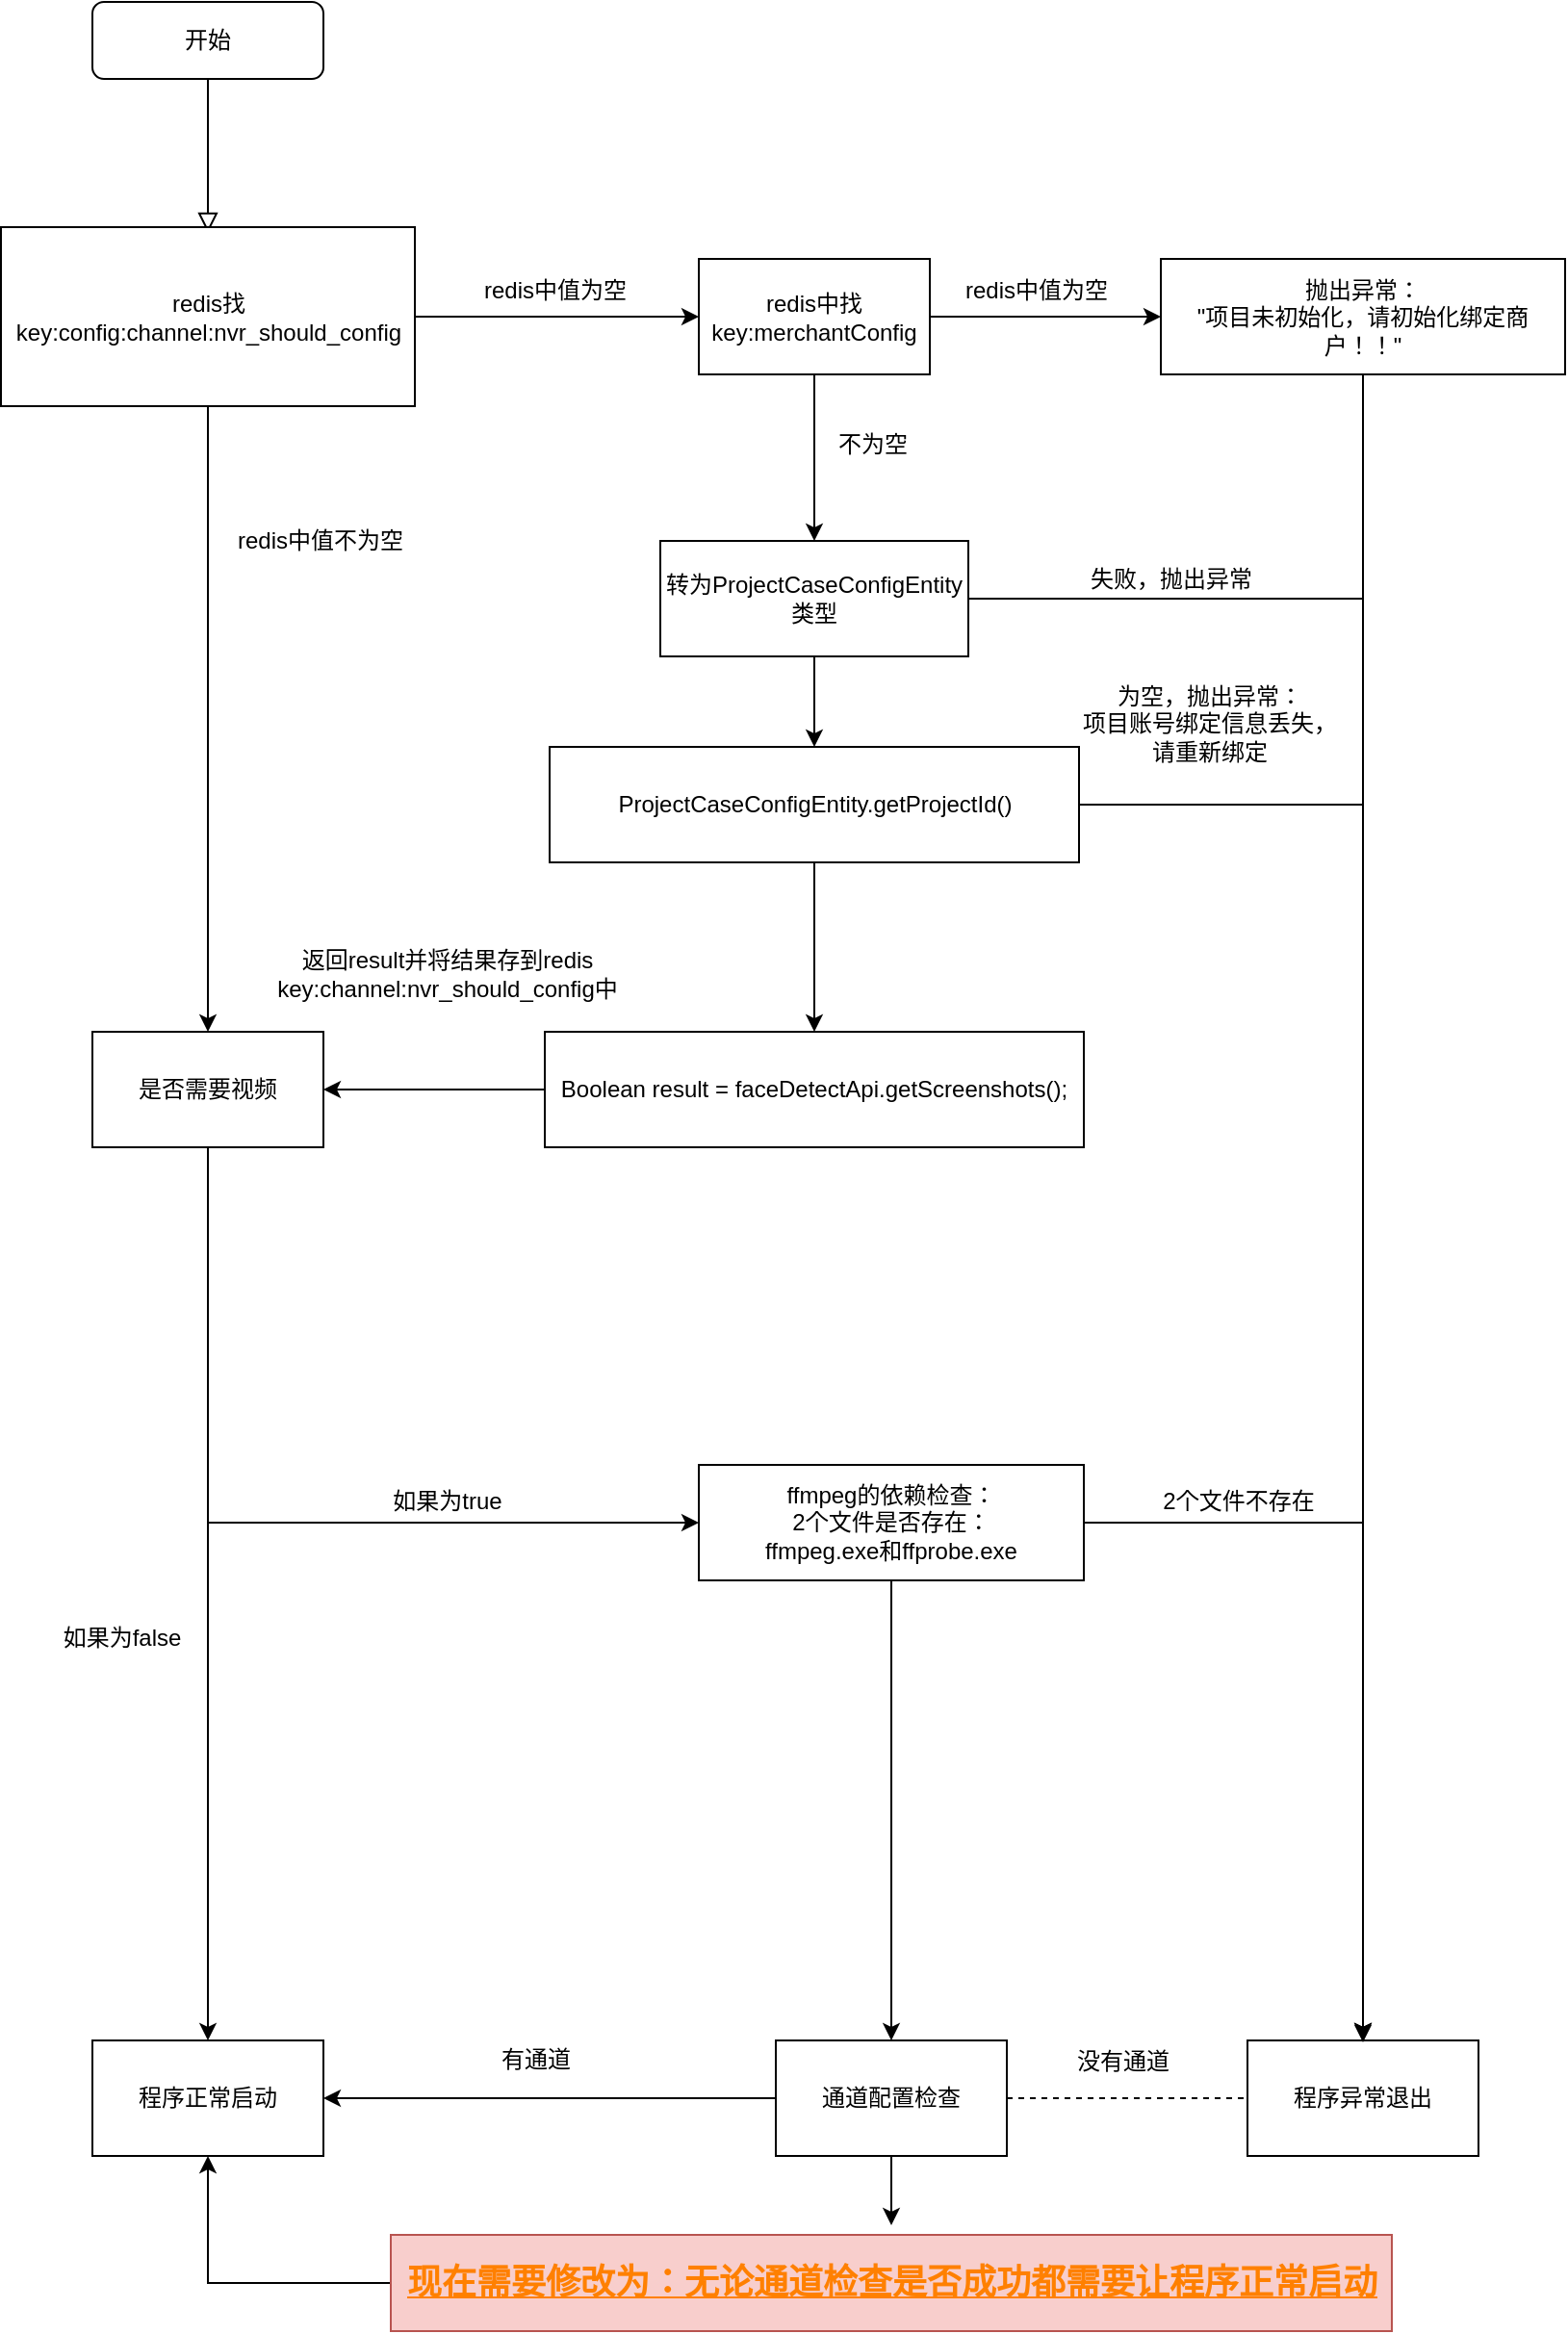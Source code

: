 <mxfile version="13.3.1" type="github">
  <diagram id="C5RBs43oDa-KdzZeNtuy" name="Page-1">
    <mxGraphModel dx="1422" dy="882" grid="1" gridSize="10" guides="1" tooltips="1" connect="1" arrows="1" fold="1" page="1" pageScale="1" pageWidth="827" pageHeight="1169" math="0" shadow="0">
      <root>
        <mxCell id="WIyWlLk6GJQsqaUBKTNV-0" />
        <mxCell id="WIyWlLk6GJQsqaUBKTNV-1" parent="WIyWlLk6GJQsqaUBKTNV-0" />
        <mxCell id="WIyWlLk6GJQsqaUBKTNV-2" value="" style="rounded=0;html=1;jettySize=auto;orthogonalLoop=1;fontSize=11;endArrow=block;endFill=0;endSize=8;strokeWidth=1;shadow=0;labelBackgroundColor=none;edgeStyle=orthogonalEdgeStyle;" parent="WIyWlLk6GJQsqaUBKTNV-1" source="WIyWlLk6GJQsqaUBKTNV-3" edge="1">
          <mxGeometry relative="1" as="geometry">
            <mxPoint x="195" y="170" as="targetPoint" />
          </mxGeometry>
        </mxCell>
        <mxCell id="WIyWlLk6GJQsqaUBKTNV-3" value="开始" style="rounded=1;whiteSpace=wrap;html=1;fontSize=12;glass=0;strokeWidth=1;shadow=0;" parent="WIyWlLk6GJQsqaUBKTNV-1" vertex="1">
          <mxGeometry x="135" y="50" width="120" height="40" as="geometry" />
        </mxCell>
        <mxCell id="8OcqR2B387YAhKKuT4QE-5" style="edgeStyle=orthogonalEdgeStyle;rounded=0;orthogonalLoop=1;jettySize=auto;html=1;exitX=1;exitY=0.5;exitDx=0;exitDy=0;entryX=0;entryY=0.5;entryDx=0;entryDy=0;" parent="WIyWlLk6GJQsqaUBKTNV-1" source="8OcqR2B387YAhKKuT4QE-9" target="8OcqR2B387YAhKKuT4QE-4" edge="1">
          <mxGeometry relative="1" as="geometry">
            <mxPoint x="323.75" y="225" as="sourcePoint" />
          </mxGeometry>
        </mxCell>
        <mxCell id="8OcqR2B387YAhKKuT4QE-12" style="edgeStyle=orthogonalEdgeStyle;rounded=0;orthogonalLoop=1;jettySize=auto;html=1;exitX=0.5;exitY=1;exitDx=0;exitDy=0;entryX=0.5;entryY=0;entryDx=0;entryDy=0;" parent="WIyWlLk6GJQsqaUBKTNV-1" source="8OcqR2B387YAhKKuT4QE-4" target="8OcqR2B387YAhKKuT4QE-8" edge="1">
          <mxGeometry relative="1" as="geometry" />
        </mxCell>
        <mxCell id="8OcqR2B387YAhKKuT4QE-15" style="edgeStyle=orthogonalEdgeStyle;rounded=0;orthogonalLoop=1;jettySize=auto;html=1;exitX=1;exitY=0.5;exitDx=0;exitDy=0;" parent="WIyWlLk6GJQsqaUBKTNV-1" source="8OcqR2B387YAhKKuT4QE-4" target="8OcqR2B387YAhKKuT4QE-14" edge="1">
          <mxGeometry relative="1" as="geometry" />
        </mxCell>
        <mxCell id="8OcqR2B387YAhKKuT4QE-4" value="redis中找&lt;br&gt;key:merchantConfig" style="rounded=0;whiteSpace=wrap;html=1;" parent="WIyWlLk6GJQsqaUBKTNV-1" vertex="1">
          <mxGeometry x="450" y="183.5" width="120" height="60" as="geometry" />
        </mxCell>
        <mxCell id="8OcqR2B387YAhKKuT4QE-6" value="redis中值为空" style="text;html=1;align=center;verticalAlign=middle;resizable=0;points=[];autosize=1;" parent="WIyWlLk6GJQsqaUBKTNV-1" vertex="1">
          <mxGeometry x="330" y="190" width="90" height="20" as="geometry" />
        </mxCell>
        <mxCell id="8OcqR2B387YAhKKuT4QE-20" style="edgeStyle=orthogonalEdgeStyle;rounded=0;orthogonalLoop=1;jettySize=auto;html=1;entryX=0.5;entryY=0;entryDx=0;entryDy=0;" parent="WIyWlLk6GJQsqaUBKTNV-1" source="8OcqR2B387YAhKKuT4QE-8" target="8OcqR2B387YAhKKuT4QE-17" edge="1">
          <mxGeometry relative="1" as="geometry">
            <Array as="points">
              <mxPoint x="795" y="360" />
            </Array>
          </mxGeometry>
        </mxCell>
        <mxCell id="8OcqR2B387YAhKKuT4QE-25" style="edgeStyle=orthogonalEdgeStyle;rounded=0;orthogonalLoop=1;jettySize=auto;html=1;exitX=0.5;exitY=1;exitDx=0;exitDy=0;entryX=0.5;entryY=0;entryDx=0;entryDy=0;" parent="WIyWlLk6GJQsqaUBKTNV-1" source="8OcqR2B387YAhKKuT4QE-8" target="8OcqR2B387YAhKKuT4QE-22" edge="1">
          <mxGeometry relative="1" as="geometry" />
        </mxCell>
        <mxCell id="8OcqR2B387YAhKKuT4QE-8" value="转为ProjectCaseConfigEntity类型" style="rounded=0;whiteSpace=wrap;html=1;" parent="WIyWlLk6GJQsqaUBKTNV-1" vertex="1">
          <mxGeometry x="430" y="330" width="160" height="60" as="geometry" />
        </mxCell>
        <mxCell id="8OcqR2B387YAhKKuT4QE-41" style="edgeStyle=orthogonalEdgeStyle;rounded=0;orthogonalLoop=1;jettySize=auto;html=1;" parent="WIyWlLk6GJQsqaUBKTNV-1" source="8OcqR2B387YAhKKuT4QE-9" target="8OcqR2B387YAhKKuT4QE-40" edge="1">
          <mxGeometry relative="1" as="geometry" />
        </mxCell>
        <mxCell id="8OcqR2B387YAhKKuT4QE-9" value="&lt;span&gt;redis找&lt;/span&gt;&lt;br&gt;&lt;span&gt;key:config:channel:nvr_should_config&lt;/span&gt;" style="rounded=0;whiteSpace=wrap;html=1;" parent="WIyWlLk6GJQsqaUBKTNV-1" vertex="1">
          <mxGeometry x="87.5" y="167" width="215" height="93" as="geometry" />
        </mxCell>
        <mxCell id="8OcqR2B387YAhKKuT4QE-13" value="不为空" style="text;html=1;align=center;verticalAlign=middle;resizable=0;points=[];autosize=1;" parent="WIyWlLk6GJQsqaUBKTNV-1" vertex="1">
          <mxGeometry x="515" y="270" width="50" height="20" as="geometry" />
        </mxCell>
        <mxCell id="8OcqR2B387YAhKKuT4QE-14" value="抛出异常：&lt;br&gt;&quot;项目未初始化，请初始化绑定商户！！&quot;" style="rounded=0;whiteSpace=wrap;html=1;" parent="WIyWlLk6GJQsqaUBKTNV-1" vertex="1">
          <mxGeometry x="690" y="183.5" width="210" height="60" as="geometry" />
        </mxCell>
        <mxCell id="8OcqR2B387YAhKKuT4QE-16" value="redis中值为空" style="text;html=1;align=center;verticalAlign=middle;resizable=0;points=[];autosize=1;" parent="WIyWlLk6GJQsqaUBKTNV-1" vertex="1">
          <mxGeometry x="580" y="190" width="90" height="20" as="geometry" />
        </mxCell>
        <mxCell id="8OcqR2B387YAhKKuT4QE-17" value="程序异常退出" style="rounded=0;whiteSpace=wrap;html=1;" parent="WIyWlLk6GJQsqaUBKTNV-1" vertex="1">
          <mxGeometry x="735" y="1109" width="120" height="60" as="geometry" />
        </mxCell>
        <mxCell id="8OcqR2B387YAhKKuT4QE-19" value="失败，抛出异常" style="text;html=1;align=center;verticalAlign=middle;resizable=0;points=[];autosize=1;" parent="WIyWlLk6GJQsqaUBKTNV-1" vertex="1">
          <mxGeometry x="645" y="340" width="100" height="20" as="geometry" />
        </mxCell>
        <mxCell id="8OcqR2B387YAhKKuT4QE-23" style="edgeStyle=orthogonalEdgeStyle;rounded=0;orthogonalLoop=1;jettySize=auto;html=1;entryX=0.5;entryY=0;entryDx=0;entryDy=0;" parent="WIyWlLk6GJQsqaUBKTNV-1" source="8OcqR2B387YAhKKuT4QE-22" target="8OcqR2B387YAhKKuT4QE-17" edge="1">
          <mxGeometry relative="1" as="geometry" />
        </mxCell>
        <mxCell id="8OcqR2B387YAhKKuT4QE-30" style="edgeStyle=orthogonalEdgeStyle;rounded=0;orthogonalLoop=1;jettySize=auto;html=1;exitX=0.5;exitY=1;exitDx=0;exitDy=0;entryX=0.5;entryY=0;entryDx=0;entryDy=0;" parent="WIyWlLk6GJQsqaUBKTNV-1" source="8OcqR2B387YAhKKuT4QE-22" target="8OcqR2B387YAhKKuT4QE-29" edge="1">
          <mxGeometry relative="1" as="geometry" />
        </mxCell>
        <mxCell id="8OcqR2B387YAhKKuT4QE-22" value="&lt;span&gt;ProjectCaseConfigEntity.getProjectId()&lt;/span&gt;" style="rounded=0;whiteSpace=wrap;html=1;" parent="WIyWlLk6GJQsqaUBKTNV-1" vertex="1">
          <mxGeometry x="372.5" y="437" width="275" height="60" as="geometry" />
        </mxCell>
        <mxCell id="8OcqR2B387YAhKKuT4QE-27" value="为空，抛出异常：&lt;br&gt;项目账号绑定信息丢失，&lt;br&gt;请重新绑定" style="text;html=1;align=center;verticalAlign=middle;resizable=0;points=[];autosize=1;" parent="WIyWlLk6GJQsqaUBKTNV-1" vertex="1">
          <mxGeometry x="640" y="400" width="150" height="50" as="geometry" />
        </mxCell>
        <mxCell id="8OcqR2B387YAhKKuT4QE-28" style="edgeStyle=orthogonalEdgeStyle;rounded=0;orthogonalLoop=1;jettySize=auto;html=1;" parent="WIyWlLk6GJQsqaUBKTNV-1" source="8OcqR2B387YAhKKuT4QE-14" edge="1">
          <mxGeometry relative="1" as="geometry">
            <mxPoint x="795" y="243.5" as="sourcePoint" />
            <mxPoint x="795" y="1110" as="targetPoint" />
          </mxGeometry>
        </mxCell>
        <mxCell id="8OcqR2B387YAhKKuT4QE-43" style="edgeStyle=orthogonalEdgeStyle;rounded=0;orthogonalLoop=1;jettySize=auto;html=1;entryX=1;entryY=0.5;entryDx=0;entryDy=0;" parent="WIyWlLk6GJQsqaUBKTNV-1" source="8OcqR2B387YAhKKuT4QE-29" target="8OcqR2B387YAhKKuT4QE-40" edge="1">
          <mxGeometry relative="1" as="geometry">
            <mxPoint x="260" y="585" as="targetPoint" />
          </mxGeometry>
        </mxCell>
        <mxCell id="8OcqR2B387YAhKKuT4QE-29" value="Boolean result = faceDetectApi.getScreenshots();" style="rounded=0;whiteSpace=wrap;html=1;" parent="WIyWlLk6GJQsqaUBKTNV-1" vertex="1">
          <mxGeometry x="370" y="585" width="280" height="60" as="geometry" />
        </mxCell>
        <mxCell id="8OcqR2B387YAhKKuT4QE-33" value="返回result并将结果存到redis&lt;br&gt;key:&lt;span&gt;channel:nvr_should_config中&lt;/span&gt;" style="text;html=1;align=center;verticalAlign=middle;resizable=0;points=[];autosize=1;" parent="WIyWlLk6GJQsqaUBKTNV-1" vertex="1">
          <mxGeometry x="224" y="540" width="190" height="30" as="geometry" />
        </mxCell>
        <mxCell id="8OcqR2B387YAhKKuT4QE-46" style="edgeStyle=orthogonalEdgeStyle;rounded=0;orthogonalLoop=1;jettySize=auto;html=1;entryX=0.5;entryY=0;entryDx=0;entryDy=0;" parent="WIyWlLk6GJQsqaUBKTNV-1" source="8OcqR2B387YAhKKuT4QE-40" target="8OcqR2B387YAhKKuT4QE-45" edge="1">
          <mxGeometry relative="1" as="geometry" />
        </mxCell>
        <mxCell id="8OcqR2B387YAhKKuT4QE-49" style="edgeStyle=orthogonalEdgeStyle;rounded=0;orthogonalLoop=1;jettySize=auto;html=1;entryX=0;entryY=0.5;entryDx=0;entryDy=0;" parent="WIyWlLk6GJQsqaUBKTNV-1" source="8OcqR2B387YAhKKuT4QE-40" target="8OcqR2B387YAhKKuT4QE-48" edge="1">
          <mxGeometry relative="1" as="geometry">
            <Array as="points">
              <mxPoint x="195" y="840" />
            </Array>
          </mxGeometry>
        </mxCell>
        <mxCell id="8OcqR2B387YAhKKuT4QE-40" value="是否需要视频" style="rounded=0;whiteSpace=wrap;html=1;" parent="WIyWlLk6GJQsqaUBKTNV-1" vertex="1">
          <mxGeometry x="135" y="585" width="120" height="60" as="geometry" />
        </mxCell>
        <mxCell id="8OcqR2B387YAhKKuT4QE-42" value="redis中值不为空" style="text;html=1;align=center;verticalAlign=middle;resizable=0;points=[];autosize=1;" parent="WIyWlLk6GJQsqaUBKTNV-1" vertex="1">
          <mxGeometry x="202.5" y="320" width="100" height="20" as="geometry" />
        </mxCell>
        <mxCell id="8OcqR2B387YAhKKuT4QE-45" value="程序正常启动" style="rounded=0;whiteSpace=wrap;html=1;" parent="WIyWlLk6GJQsqaUBKTNV-1" vertex="1">
          <mxGeometry x="135" y="1109" width="120" height="60" as="geometry" />
        </mxCell>
        <mxCell id="8OcqR2B387YAhKKuT4QE-47" value="如果为false" style="text;html=1;align=center;verticalAlign=middle;resizable=0;points=[];autosize=1;" parent="WIyWlLk6GJQsqaUBKTNV-1" vertex="1">
          <mxGeometry x="110" y="890" width="80" height="20" as="geometry" />
        </mxCell>
        <mxCell id="8OcqR2B387YAhKKuT4QE-51" style="edgeStyle=orthogonalEdgeStyle;rounded=0;orthogonalLoop=1;jettySize=auto;html=1;entryX=0.5;entryY=0;entryDx=0;entryDy=0;" parent="WIyWlLk6GJQsqaUBKTNV-1" source="8OcqR2B387YAhKKuT4QE-48" target="8OcqR2B387YAhKKuT4QE-17" edge="1">
          <mxGeometry relative="1" as="geometry" />
        </mxCell>
        <mxCell id="8OcqR2B387YAhKKuT4QE-54" style="edgeStyle=orthogonalEdgeStyle;rounded=0;orthogonalLoop=1;jettySize=auto;html=1;entryX=0.5;entryY=0;entryDx=0;entryDy=0;" parent="WIyWlLk6GJQsqaUBKTNV-1" source="8OcqR2B387YAhKKuT4QE-48" target="8OcqR2B387YAhKKuT4QE-53" edge="1">
          <mxGeometry relative="1" as="geometry" />
        </mxCell>
        <mxCell id="8OcqR2B387YAhKKuT4QE-48" value="ffmpeg的依赖检查：&lt;br&gt;2个文件是否存在：&lt;br&gt;ffmpeg.exe和ffprobe.exe" style="rounded=0;whiteSpace=wrap;html=1;" parent="WIyWlLk6GJQsqaUBKTNV-1" vertex="1">
          <mxGeometry x="450" y="810" width="200" height="60" as="geometry" />
        </mxCell>
        <mxCell id="8OcqR2B387YAhKKuT4QE-50" value="如果为true" style="text;html=1;align=center;verticalAlign=middle;resizable=0;points=[];autosize=1;" parent="WIyWlLk6GJQsqaUBKTNV-1" vertex="1">
          <mxGeometry x="284" y="819" width="70" height="20" as="geometry" />
        </mxCell>
        <mxCell id="8OcqR2B387YAhKKuT4QE-52" value="2个文件不存在" style="text;html=1;align=center;verticalAlign=middle;resizable=0;points=[];autosize=1;" parent="WIyWlLk6GJQsqaUBKTNV-1" vertex="1">
          <mxGeometry x="685" y="819" width="90" height="20" as="geometry" />
        </mxCell>
        <mxCell id="8OcqR2B387YAhKKuT4QE-60" style="edgeStyle=orthogonalEdgeStyle;rounded=0;orthogonalLoop=1;jettySize=auto;html=1;entryX=1;entryY=0.5;entryDx=0;entryDy=0;" parent="WIyWlLk6GJQsqaUBKTNV-1" source="8OcqR2B387YAhKKuT4QE-53" target="8OcqR2B387YAhKKuT4QE-45" edge="1">
          <mxGeometry relative="1" as="geometry" />
        </mxCell>
        <mxCell id="AER5DHuSXVSgTBMbcSWO-1" style="edgeStyle=orthogonalEdgeStyle;rounded=0;orthogonalLoop=1;jettySize=auto;html=1;entryX=0.5;entryY=-0.1;entryDx=0;entryDy=0;entryPerimeter=0;" edge="1" parent="WIyWlLk6GJQsqaUBKTNV-1" source="8OcqR2B387YAhKKuT4QE-53" target="8OcqR2B387YAhKKuT4QE-63">
          <mxGeometry relative="1" as="geometry" />
        </mxCell>
        <mxCell id="8OcqR2B387YAhKKuT4QE-53" value="通道配置检查" style="rounded=0;whiteSpace=wrap;html=1;" parent="WIyWlLk6GJQsqaUBKTNV-1" vertex="1">
          <mxGeometry x="490" y="1109" width="120" height="60" as="geometry" />
        </mxCell>
        <mxCell id="8OcqR2B387YAhKKuT4QE-56" value="没有通道" style="text;html=1;align=center;verticalAlign=middle;resizable=0;points=[];autosize=1;" parent="WIyWlLk6GJQsqaUBKTNV-1" vertex="1">
          <mxGeometry x="640" y="1110" width="60" height="20" as="geometry" />
        </mxCell>
        <mxCell id="8OcqR2B387YAhKKuT4QE-58" value="有通道" style="text;html=1;align=center;verticalAlign=middle;resizable=0;points=[];autosize=1;" parent="WIyWlLk6GJQsqaUBKTNV-1" vertex="1">
          <mxGeometry x="340" y="1109" width="50" height="20" as="geometry" />
        </mxCell>
        <mxCell id="AER5DHuSXVSgTBMbcSWO-0" style="edgeStyle=orthogonalEdgeStyle;rounded=0;orthogonalLoop=1;jettySize=auto;html=1;entryX=0.5;entryY=1;entryDx=0;entryDy=0;" edge="1" parent="WIyWlLk6GJQsqaUBKTNV-1" source="8OcqR2B387YAhKKuT4QE-63" target="8OcqR2B387YAhKKuT4QE-45">
          <mxGeometry relative="1" as="geometry" />
        </mxCell>
        <mxCell id="8OcqR2B387YAhKKuT4QE-63" value="&lt;h3&gt;&lt;font style=&quot;font-size: 18px&quot; color=&quot;#ff8000&quot;&gt;&lt;b&gt;&lt;u&gt;现在需要修改为：无论通道检查是否成功都需要让程序正常启动&lt;/u&gt;&lt;/b&gt;&lt;/font&gt;&lt;/h3&gt;" style="text;html=1;align=center;verticalAlign=middle;resizable=0;points=[];autosize=1;fillColor=#f8cecc;strokeColor=#b85450;" parent="WIyWlLk6GJQsqaUBKTNV-1" vertex="1">
          <mxGeometry x="290" y="1210" width="520" height="50" as="geometry" />
        </mxCell>
        <mxCell id="AER5DHuSXVSgTBMbcSWO-4" value="" style="endArrow=none;dashed=1;html=1;exitX=1;exitY=0.5;exitDx=0;exitDy=0;entryX=0;entryY=0.5;entryDx=0;entryDy=0;" edge="1" parent="WIyWlLk6GJQsqaUBKTNV-1" source="8OcqR2B387YAhKKuT4QE-53" target="8OcqR2B387YAhKKuT4QE-17">
          <mxGeometry width="50" height="50" relative="1" as="geometry">
            <mxPoint x="700" y="1280" as="sourcePoint" />
            <mxPoint x="750" y="1230" as="targetPoint" />
          </mxGeometry>
        </mxCell>
      </root>
    </mxGraphModel>
  </diagram>
</mxfile>
